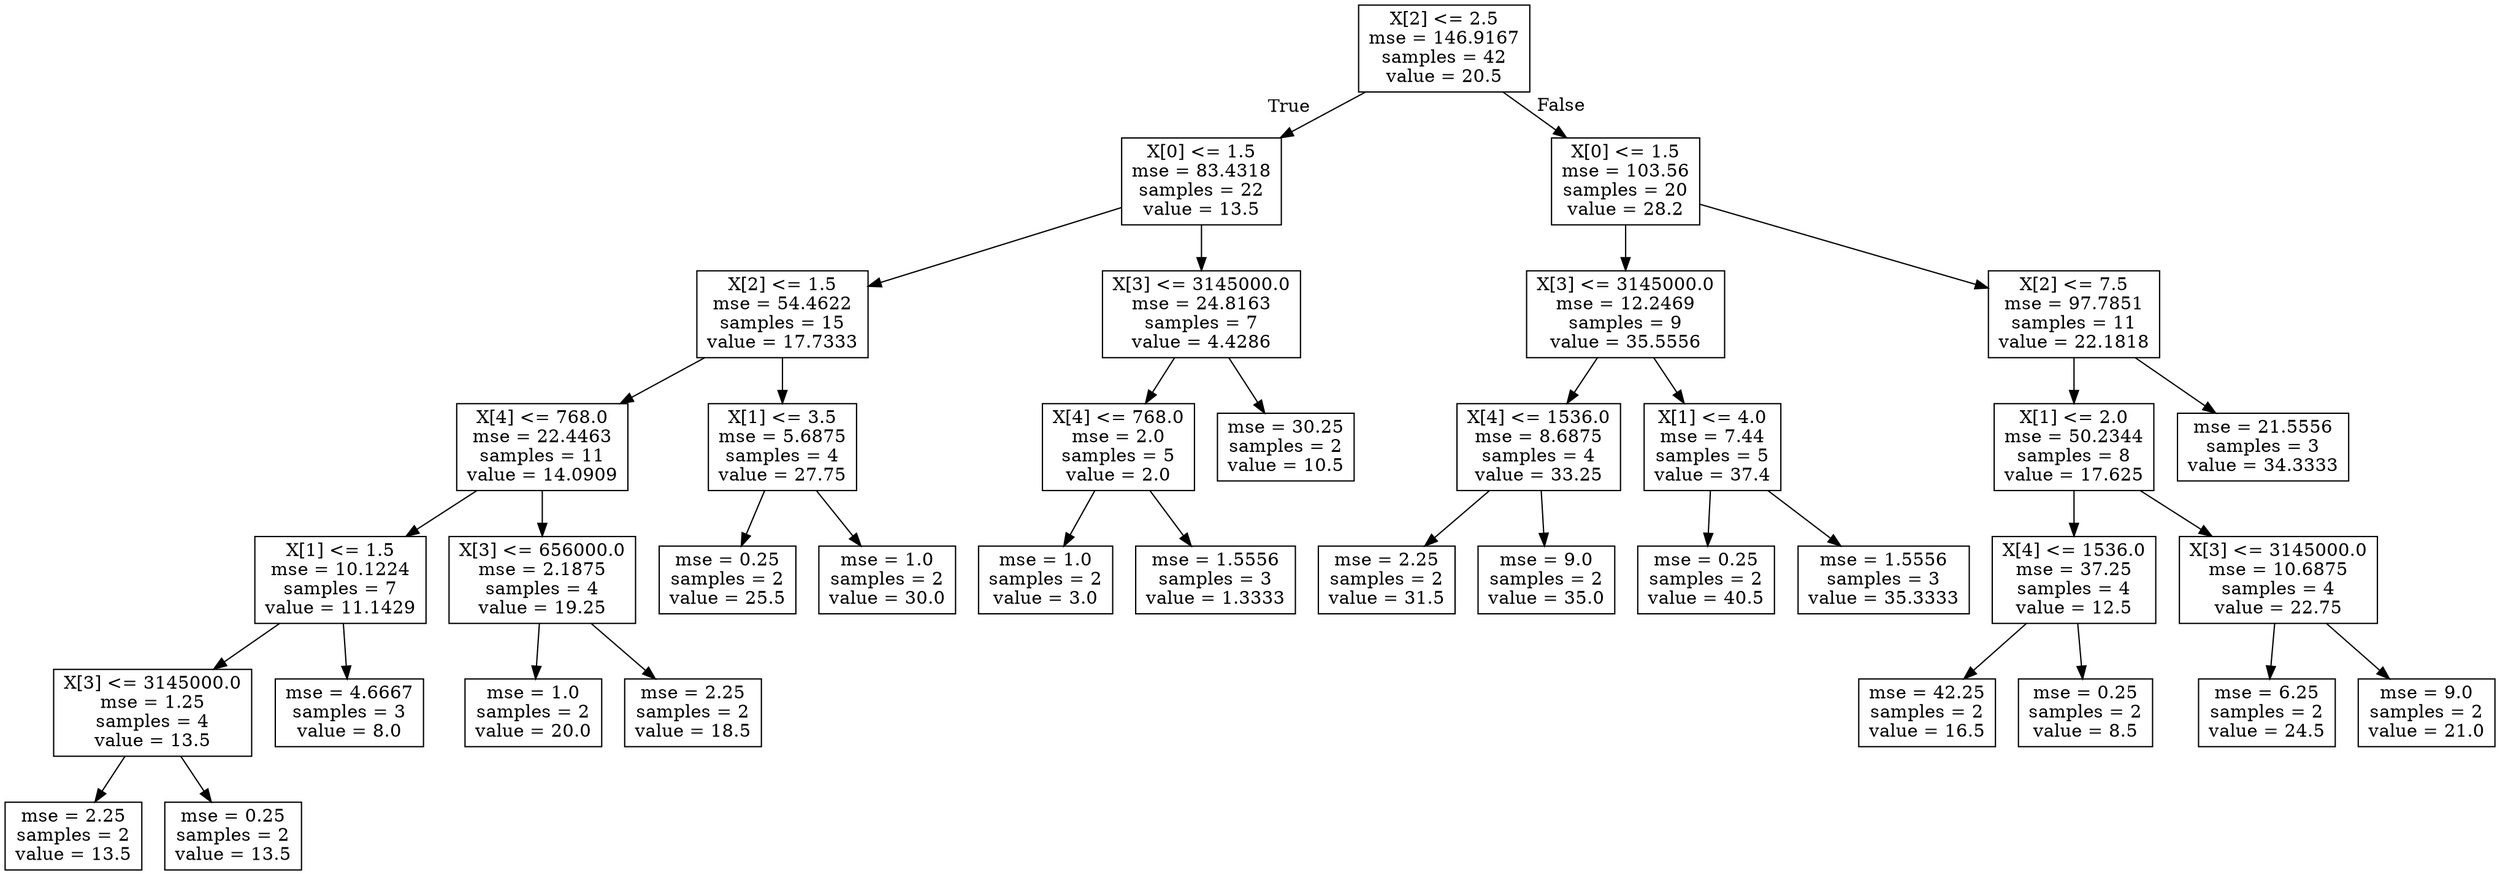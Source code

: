 digraph Tree {
node [shape=box] ;
0 [label="X[2] <= 2.5\nmse = 146.9167\nsamples = 42\nvalue = 20.5"] ;
1 [label="X[0] <= 1.5\nmse = 83.4318\nsamples = 22\nvalue = 13.5"] ;
0 -> 1 [labeldistance=2.5, labelangle=45, headlabel="True"] ;
2 [label="X[2] <= 1.5\nmse = 54.4622\nsamples = 15\nvalue = 17.7333"] ;
1 -> 2 ;
3 [label="X[4] <= 768.0\nmse = 22.4463\nsamples = 11\nvalue = 14.0909"] ;
2 -> 3 ;
4 [label="X[1] <= 1.5\nmse = 10.1224\nsamples = 7\nvalue = 11.1429"] ;
3 -> 4 ;
5 [label="X[3] <= 3145000.0\nmse = 1.25\nsamples = 4\nvalue = 13.5"] ;
4 -> 5 ;
6 [label="mse = 2.25\nsamples = 2\nvalue = 13.5"] ;
5 -> 6 ;
7 [label="mse = 0.25\nsamples = 2\nvalue = 13.5"] ;
5 -> 7 ;
8 [label="mse = 4.6667\nsamples = 3\nvalue = 8.0"] ;
4 -> 8 ;
9 [label="X[3] <= 656000.0\nmse = 2.1875\nsamples = 4\nvalue = 19.25"] ;
3 -> 9 ;
10 [label="mse = 1.0\nsamples = 2\nvalue = 20.0"] ;
9 -> 10 ;
11 [label="mse = 2.25\nsamples = 2\nvalue = 18.5"] ;
9 -> 11 ;
12 [label="X[1] <= 3.5\nmse = 5.6875\nsamples = 4\nvalue = 27.75"] ;
2 -> 12 ;
13 [label="mse = 0.25\nsamples = 2\nvalue = 25.5"] ;
12 -> 13 ;
14 [label="mse = 1.0\nsamples = 2\nvalue = 30.0"] ;
12 -> 14 ;
15 [label="X[3] <= 3145000.0\nmse = 24.8163\nsamples = 7\nvalue = 4.4286"] ;
1 -> 15 ;
16 [label="X[4] <= 768.0\nmse = 2.0\nsamples = 5\nvalue = 2.0"] ;
15 -> 16 ;
17 [label="mse = 1.0\nsamples = 2\nvalue = 3.0"] ;
16 -> 17 ;
18 [label="mse = 1.5556\nsamples = 3\nvalue = 1.3333"] ;
16 -> 18 ;
19 [label="mse = 30.25\nsamples = 2\nvalue = 10.5"] ;
15 -> 19 ;
20 [label="X[0] <= 1.5\nmse = 103.56\nsamples = 20\nvalue = 28.2"] ;
0 -> 20 [labeldistance=2.5, labelangle=-45, headlabel="False"] ;
21 [label="X[3] <= 3145000.0\nmse = 12.2469\nsamples = 9\nvalue = 35.5556"] ;
20 -> 21 ;
22 [label="X[4] <= 1536.0\nmse = 8.6875\nsamples = 4\nvalue = 33.25"] ;
21 -> 22 ;
23 [label="mse = 2.25\nsamples = 2\nvalue = 31.5"] ;
22 -> 23 ;
24 [label="mse = 9.0\nsamples = 2\nvalue = 35.0"] ;
22 -> 24 ;
25 [label="X[1] <= 4.0\nmse = 7.44\nsamples = 5\nvalue = 37.4"] ;
21 -> 25 ;
26 [label="mse = 0.25\nsamples = 2\nvalue = 40.5"] ;
25 -> 26 ;
27 [label="mse = 1.5556\nsamples = 3\nvalue = 35.3333"] ;
25 -> 27 ;
28 [label="X[2] <= 7.5\nmse = 97.7851\nsamples = 11\nvalue = 22.1818"] ;
20 -> 28 ;
29 [label="X[1] <= 2.0\nmse = 50.2344\nsamples = 8\nvalue = 17.625"] ;
28 -> 29 ;
30 [label="X[4] <= 1536.0\nmse = 37.25\nsamples = 4\nvalue = 12.5"] ;
29 -> 30 ;
31 [label="mse = 42.25\nsamples = 2\nvalue = 16.5"] ;
30 -> 31 ;
32 [label="mse = 0.25\nsamples = 2\nvalue = 8.5"] ;
30 -> 32 ;
33 [label="X[3] <= 3145000.0\nmse = 10.6875\nsamples = 4\nvalue = 22.75"] ;
29 -> 33 ;
34 [label="mse = 6.25\nsamples = 2\nvalue = 24.5"] ;
33 -> 34 ;
35 [label="mse = 9.0\nsamples = 2\nvalue = 21.0"] ;
33 -> 35 ;
36 [label="mse = 21.5556\nsamples = 3\nvalue = 34.3333"] ;
28 -> 36 ;
}